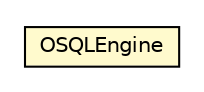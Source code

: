 #!/usr/local/bin/dot
#
# Class diagram 
# Generated by UMLGraph version R5_6-24-gf6e263 (http://www.umlgraph.org/)
#

digraph G {
	edge [fontname="Helvetica",fontsize=10,labelfontname="Helvetica",labelfontsize=10];
	node [fontname="Helvetica",fontsize=10,shape=plaintext];
	nodesep=0.25;
	ranksep=0.5;
	// com.orientechnologies.orient.core.sql.OSQLEngine
	c3268331 [label=<<table title="com.orientechnologies.orient.core.sql.OSQLEngine" border="0" cellborder="1" cellspacing="0" cellpadding="2" port="p" bgcolor="lemonChiffon" href="./OSQLEngine.html">
		<tr><td><table border="0" cellspacing="0" cellpadding="1">
<tr><td align="center" balign="center"> OSQLEngine </td></tr>
		</table></td></tr>
		</table>>, URL="./OSQLEngine.html", fontname="Helvetica", fontcolor="black", fontsize=10.0];
}

